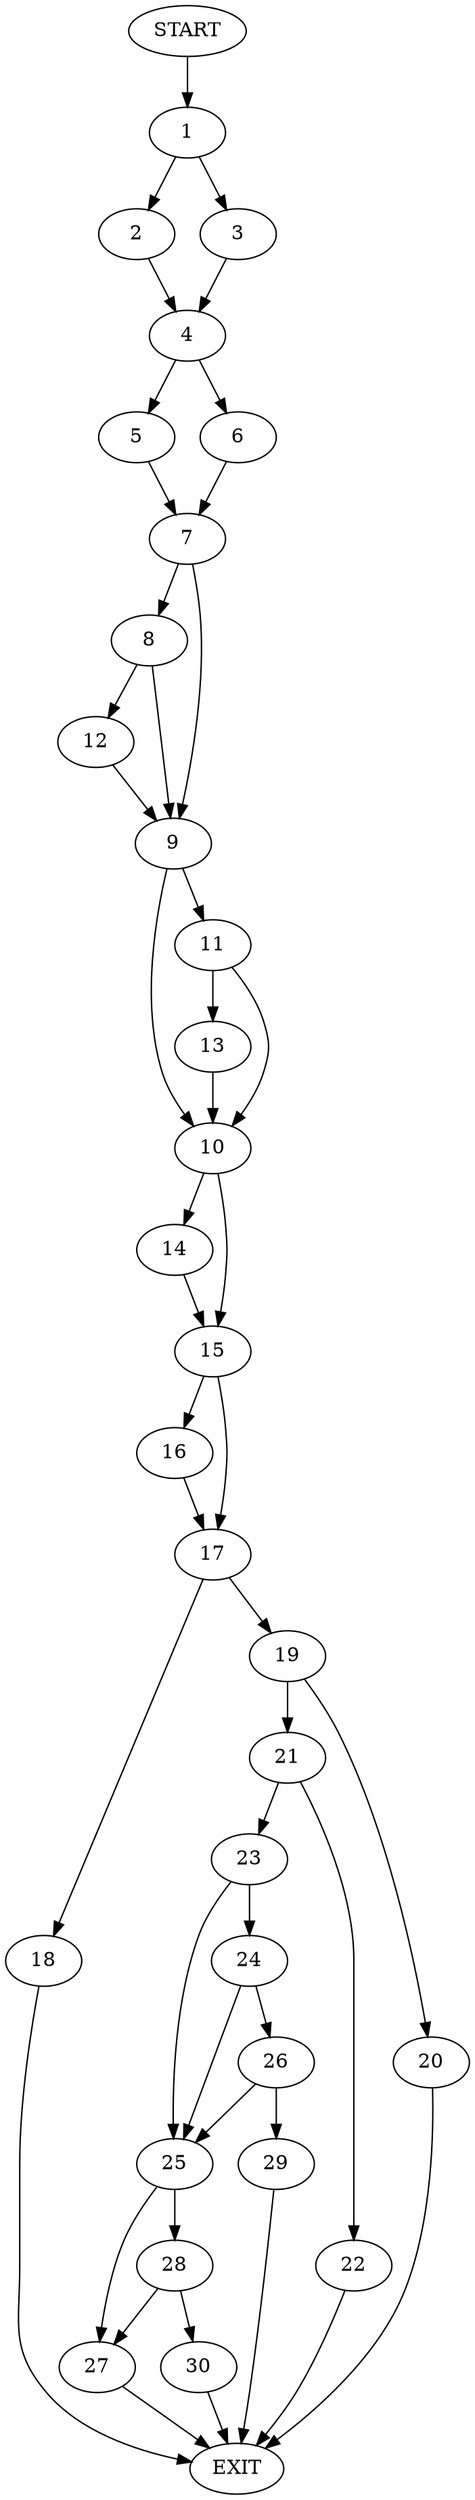 digraph {
0 [label="START"]
31 [label="EXIT"]
0 -> 1
1 -> 2
1 -> 3
3 -> 4
2 -> 4
4 -> 5
4 -> 6
6 -> 7
5 -> 7
7 -> 8
7 -> 9
9 -> 10
9 -> 11
8 -> 12
8 -> 9
12 -> 9
11 -> 13
11 -> 10
10 -> 14
10 -> 15
13 -> 10
14 -> 15
15 -> 16
15 -> 17
17 -> 18
17 -> 19
16 -> 17
18 -> 31
19 -> 20
19 -> 21
20 -> 31
21 -> 22
21 -> 23
22 -> 31
23 -> 24
23 -> 25
24 -> 26
24 -> 25
25 -> 27
25 -> 28
26 -> 29
26 -> 25
29 -> 31
27 -> 31
28 -> 27
28 -> 30
30 -> 31
}
